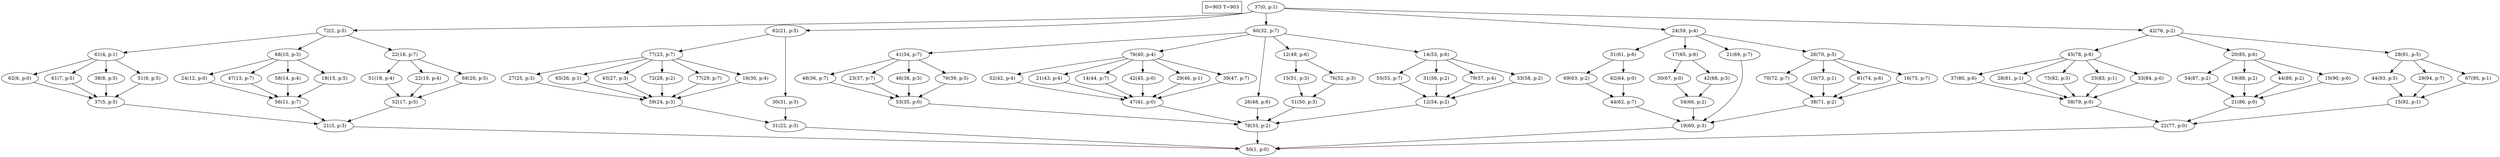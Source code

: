 digraph Task {
i [shape=box, label="D=903 T=903"]; 
0 [label="37(0, p:1)"];
1 [label="50(1, p:0)"];
2 [label="72(2, p:5)"];
3 [label="21(3, p:3)"];
4 [label="61(4, p:1)"];
5 [label="37(5, p:5)"];
6 [label="62(6, p:0)"];
7 [label="61(7, p:5)"];
8 [label="38(8, p:5)"];
9 [label="51(9, p:5)"];
10 [label="68(10, p:3)"];
11 [label="56(11, p:7)"];
12 [label="24(12, p:0)"];
13 [label="47(13, p:7)"];
14 [label="58(14, p:4)"];
15 [label="18(15, p:5)"];
16 [label="22(16, p:7)"];
17 [label="52(17, p:5)"];
18 [label="51(18, p:4)"];
19 [label="22(19, p:4)"];
20 [label="68(20, p:5)"];
21 [label="62(21, p:5)"];
22 [label="31(22, p:3)"];
23 [label="77(23, p:7)"];
24 [label="59(24, p:3)"];
25 [label="27(25, p:3)"];
26 [label="65(26, p:1)"];
27 [label="45(27, p:3)"];
28 [label="72(28, p:2)"];
29 [label="77(29, p:7)"];
30 [label="16(30, p:4)"];
31 [label="30(31, p:3)"];
32 [label="60(32, p:7)"];
33 [label="78(33, p:2)"];
34 [label="41(34, p:7)"];
35 [label="53(35, p:0)"];
36 [label="48(36, p:7)"];
37 [label="23(37, p:7)"];
38 [label="46(38, p:5)"];
39 [label="76(39, p:5)"];
40 [label="76(40, p:4)"];
41 [label="47(41, p:0)"];
42 [label="52(42, p:4)"];
43 [label="21(43, p:4)"];
44 [label="14(44, p:7)"];
45 [label="42(45, p:0)"];
46 [label="29(46, p:1)"];
47 [label="39(47, p:7)"];
48 [label="26(48, p:6)"];
49 [label="12(49, p:6)"];
50 [label="51(50, p:3)"];
51 [label="15(51, p:3)"];
52 [label="76(52, p:3)"];
53 [label="14(53, p:6)"];
54 [label="12(54, p:2)"];
55 [label="55(55, p:7)"];
56 [label="31(56, p:2)"];
57 [label="79(57, p:4)"];
58 [label="33(58, p:2)"];
59 [label="24(59, p:4)"];
60 [label="19(60, p:3)"];
61 [label="51(61, p:6)"];
62 [label="44(62, p:7)"];
63 [label="69(63, p:2)"];
64 [label="62(64, p:0)"];
65 [label="17(65, p:6)"];
66 [label="54(66, p:2)"];
67 [label="30(67, p:0)"];
68 [label="42(68, p:5)"];
69 [label="21(69, p:7)"];
70 [label="26(70, p:5)"];
71 [label="38(71, p:2)"];
72 [label="70(72, p:7)"];
73 [label="10(73, p:1)"];
74 [label="61(74, p:6)"];
75 [label="16(75, p:7)"];
76 [label="42(76, p:2)"];
77 [label="22(77, p:0)"];
78 [label="45(78, p:6)"];
79 [label="58(79, p:0)"];
80 [label="37(80, p:6)"];
81 [label="28(81, p:1)"];
82 [label="75(82, p:3)"];
83 [label="33(83, p:1)"];
84 [label="33(84, p:0)"];
85 [label="20(85, p:6)"];
86 [label="21(86, p:0)"];
87 [label="54(87, p:2)"];
88 [label="19(88, p:2)"];
89 [label="44(89, p:2)"];
90 [label="10(90, p:6)"];
91 [label="28(91, p:5)"];
92 [label="15(92, p:1)"];
93 [label="44(93, p:5)"];
94 [label="29(94, p:7)"];
95 [label="67(95, p:1)"];
0 -> 2;
0 -> 21;
0 -> 32;
0 -> 59;
0 -> 76;
2 -> 4;
2 -> 10;
2 -> 16;
3 -> 1;
4 -> 6;
4 -> 7;
4 -> 8;
4 -> 9;
5 -> 3;
6 -> 5;
7 -> 5;
8 -> 5;
9 -> 5;
10 -> 12;
10 -> 13;
10 -> 14;
10 -> 15;
11 -> 3;
12 -> 11;
13 -> 11;
14 -> 11;
15 -> 11;
16 -> 18;
16 -> 19;
16 -> 20;
17 -> 3;
18 -> 17;
19 -> 17;
20 -> 17;
21 -> 23;
21 -> 31;
22 -> 1;
23 -> 25;
23 -> 26;
23 -> 27;
23 -> 28;
23 -> 29;
23 -> 30;
24 -> 22;
25 -> 24;
26 -> 24;
27 -> 24;
28 -> 24;
29 -> 24;
30 -> 24;
31 -> 22;
32 -> 34;
32 -> 40;
32 -> 48;
32 -> 49;
32 -> 53;
33 -> 1;
34 -> 36;
34 -> 37;
34 -> 38;
34 -> 39;
35 -> 33;
36 -> 35;
37 -> 35;
38 -> 35;
39 -> 35;
40 -> 42;
40 -> 43;
40 -> 44;
40 -> 45;
40 -> 46;
40 -> 47;
41 -> 33;
42 -> 41;
43 -> 41;
44 -> 41;
45 -> 41;
46 -> 41;
47 -> 41;
48 -> 33;
49 -> 51;
49 -> 52;
50 -> 33;
51 -> 50;
52 -> 50;
53 -> 55;
53 -> 56;
53 -> 57;
53 -> 58;
54 -> 33;
55 -> 54;
56 -> 54;
57 -> 54;
58 -> 54;
59 -> 61;
59 -> 65;
59 -> 69;
59 -> 70;
60 -> 1;
61 -> 63;
61 -> 64;
62 -> 60;
63 -> 62;
64 -> 62;
65 -> 67;
65 -> 68;
66 -> 60;
67 -> 66;
68 -> 66;
69 -> 60;
70 -> 72;
70 -> 73;
70 -> 74;
70 -> 75;
71 -> 60;
72 -> 71;
73 -> 71;
74 -> 71;
75 -> 71;
76 -> 78;
76 -> 85;
76 -> 91;
77 -> 1;
78 -> 80;
78 -> 81;
78 -> 82;
78 -> 83;
78 -> 84;
79 -> 77;
80 -> 79;
81 -> 79;
82 -> 79;
83 -> 79;
84 -> 79;
85 -> 87;
85 -> 88;
85 -> 89;
85 -> 90;
86 -> 77;
87 -> 86;
88 -> 86;
89 -> 86;
90 -> 86;
91 -> 93;
91 -> 94;
91 -> 95;
92 -> 77;
93 -> 92;
94 -> 92;
95 -> 92;
}